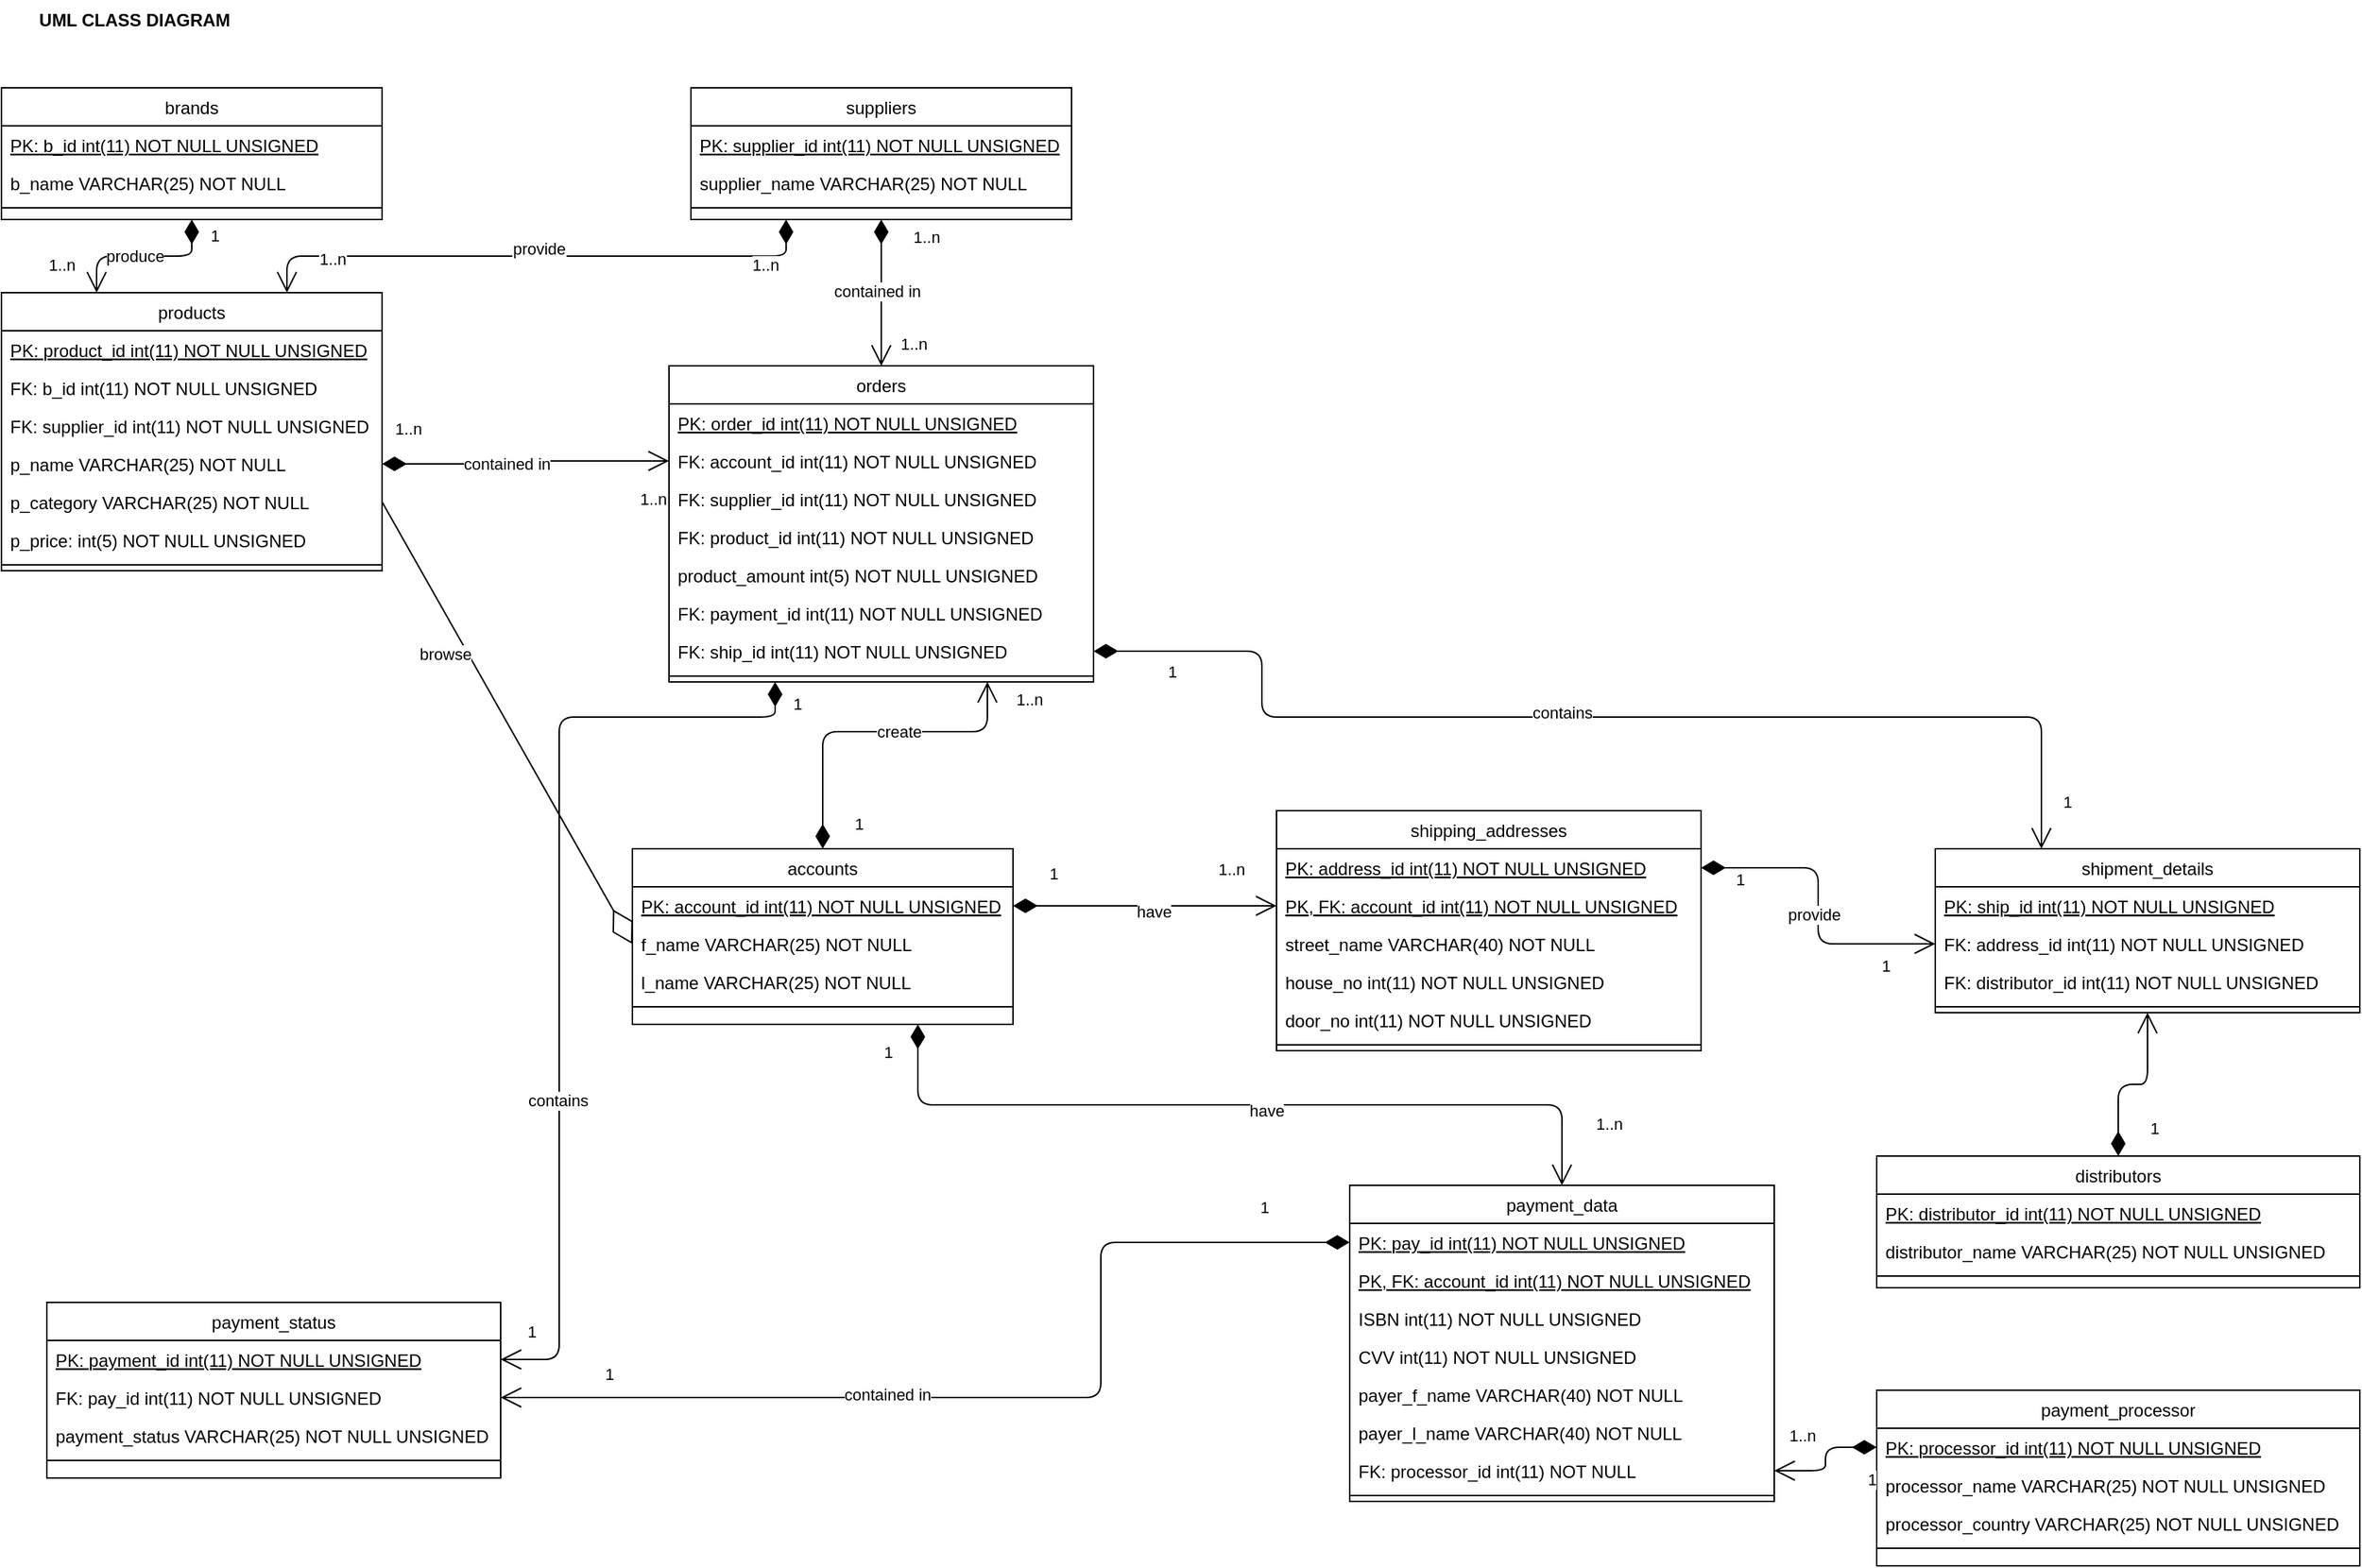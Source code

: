<mxfile version="14.5.10" type="device"><diagram id="C5RBs43oDa-KdzZeNtuy" name="Page-1"><mxGraphModel dx="915" dy="962" grid="1" gridSize="10" guides="1" tooltips="1" connect="1" arrows="1" fold="1" page="1" pageScale="1" pageWidth="827" pageHeight="1169" math="0" shadow="0"><root><mxCell id="WIyWlLk6GJQsqaUBKTNV-0"/><mxCell id="WIyWlLk6GJQsqaUBKTNV-1" parent="WIyWlLk6GJQsqaUBKTNV-0"/><mxCell id="zkfFHV4jXpPFQw0GAbJ--0" value="accounts" style="swimlane;fontStyle=0;align=center;verticalAlign=top;childLayout=stackLayout;horizontal=1;startSize=26;horizontalStack=0;resizeParent=1;resizeLast=0;collapsible=1;marginBottom=0;rounded=0;shadow=0;strokeWidth=1;" parent="WIyWlLk6GJQsqaUBKTNV-1" vertex="1"><mxGeometry x="460" y="610" width="260" height="120" as="geometry"><mxRectangle x="230" y="140" width="160" height="26" as="alternateBounds"/></mxGeometry></mxCell><mxCell id="zkfFHV4jXpPFQw0GAbJ--1" value="PK: account_id int(11) NOT NULL UNSIGNED" style="text;align=left;verticalAlign=top;spacingLeft=4;spacingRight=4;overflow=hidden;rotatable=0;points=[[0,0.5],[1,0.5]];portConstraint=eastwest;fontStyle=4" parent="zkfFHV4jXpPFQw0GAbJ--0" vertex="1"><mxGeometry y="26" width="260" height="26" as="geometry"/></mxCell><mxCell id="zkfFHV4jXpPFQw0GAbJ--2" value="f_name VARCHAR(25) NOT NULL" style="text;align=left;verticalAlign=top;spacingLeft=4;spacingRight=4;overflow=hidden;rotatable=0;points=[[0,0.5],[1,0.5]];portConstraint=eastwest;rounded=0;shadow=0;html=0;" parent="zkfFHV4jXpPFQw0GAbJ--0" vertex="1"><mxGeometry y="52" width="260" height="26" as="geometry"/></mxCell><mxCell id="zkfFHV4jXpPFQw0GAbJ--3" value="l_name VARCHAR(25) NOT NULL" style="text;align=left;verticalAlign=top;spacingLeft=4;spacingRight=4;overflow=hidden;rotatable=0;points=[[0,0.5],[1,0.5]];portConstraint=eastwest;rounded=0;shadow=0;html=0;" parent="zkfFHV4jXpPFQw0GAbJ--0" vertex="1"><mxGeometry y="78" width="260" height="26" as="geometry"/></mxCell><mxCell id="zkfFHV4jXpPFQw0GAbJ--4" value="" style="line;html=1;strokeWidth=1;align=left;verticalAlign=middle;spacingTop=-1;spacingLeft=3;spacingRight=3;rotatable=0;labelPosition=right;points=[];portConstraint=eastwest;" parent="zkfFHV4jXpPFQw0GAbJ--0" vertex="1"><mxGeometry y="104" width="260" height="8" as="geometry"/></mxCell><mxCell id="zkfFHV4jXpPFQw0GAbJ--13" value="shipping_addresses" style="swimlane;fontStyle=0;align=center;verticalAlign=top;childLayout=stackLayout;horizontal=1;startSize=26;horizontalStack=0;resizeParent=1;resizeLast=0;collapsible=1;marginBottom=0;rounded=0;shadow=0;strokeWidth=1;" parent="WIyWlLk6GJQsqaUBKTNV-1" vertex="1"><mxGeometry x="900" y="584" width="290" height="164" as="geometry"><mxRectangle x="340" y="380" width="170" height="26" as="alternateBounds"/></mxGeometry></mxCell><mxCell id="JDvph_dQWb662S_4DZsq-18" value="PK: address_id int(11) NOT NULL UNSIGNED" style="text;align=left;verticalAlign=top;spacingLeft=4;spacingRight=4;overflow=hidden;rotatable=0;points=[[0,0.5],[1,0.5]];portConstraint=eastwest;rounded=0;shadow=0;html=0;fontStyle=4" vertex="1" parent="zkfFHV4jXpPFQw0GAbJ--13"><mxGeometry y="26" width="290" height="26" as="geometry"/></mxCell><mxCell id="JDvph_dQWb662S_4DZsq-20" value="PK, FK: account_id int(11) NOT NULL UNSIGNED" style="text;align=left;verticalAlign=top;spacingLeft=4;spacingRight=4;overflow=hidden;rotatable=0;points=[[0,0.5],[1,0.5]];portConstraint=eastwest;rounded=0;shadow=0;html=0;fontStyle=4" vertex="1" parent="zkfFHV4jXpPFQw0GAbJ--13"><mxGeometry y="52" width="290" height="26" as="geometry"/></mxCell><mxCell id="JDvph_dQWb662S_4DZsq-19" value="street_name VARCHAR(40) NOT NULL" style="text;align=left;verticalAlign=top;spacingLeft=4;spacingRight=4;overflow=hidden;rotatable=0;points=[[0,0.5],[1,0.5]];portConstraint=eastwest;rounded=0;shadow=0;html=0;" vertex="1" parent="zkfFHV4jXpPFQw0GAbJ--13"><mxGeometry y="78" width="290" height="26" as="geometry"/></mxCell><mxCell id="JDvph_dQWb662S_4DZsq-21" value="house_no int(11) NOT NULL UNSIGNED" style="text;align=left;verticalAlign=top;spacingLeft=4;spacingRight=4;overflow=hidden;rotatable=0;points=[[0,0.5],[1,0.5]];portConstraint=eastwest;rounded=0;shadow=0;html=0;" vertex="1" parent="zkfFHV4jXpPFQw0GAbJ--13"><mxGeometry y="104" width="290" height="26" as="geometry"/></mxCell><mxCell id="JDvph_dQWb662S_4DZsq-22" value="door_no int(11) NOT NULL UNSIGNED" style="text;align=left;verticalAlign=top;spacingLeft=4;spacingRight=4;overflow=hidden;rotatable=0;points=[[0,0.5],[1,0.5]];portConstraint=eastwest;rounded=0;shadow=0;html=0;" vertex="1" parent="zkfFHV4jXpPFQw0GAbJ--13"><mxGeometry y="130" width="290" height="26" as="geometry"/></mxCell><mxCell id="zkfFHV4jXpPFQw0GAbJ--15" value="" style="line;html=1;strokeWidth=1;align=left;verticalAlign=middle;spacingTop=-1;spacingLeft=3;spacingRight=3;rotatable=0;labelPosition=right;points=[];portConstraint=eastwest;" parent="zkfFHV4jXpPFQw0GAbJ--13" vertex="1"><mxGeometry y="156" width="290" height="8" as="geometry"/></mxCell><mxCell id="zkfFHV4jXpPFQw0GAbJ--17" value="products" style="swimlane;fontStyle=0;align=center;verticalAlign=top;childLayout=stackLayout;horizontal=1;startSize=26;horizontalStack=0;resizeParent=1;resizeLast=0;collapsible=1;marginBottom=0;rounded=0;shadow=0;strokeWidth=1;" parent="WIyWlLk6GJQsqaUBKTNV-1" vertex="1"><mxGeometry x="29" y="230" width="260" height="190" as="geometry"><mxRectangle x="550" y="140" width="160" height="26" as="alternateBounds"/></mxGeometry></mxCell><mxCell id="zkfFHV4jXpPFQw0GAbJ--18" value="PK: product_id int(11) NOT NULL UNSIGNED" style="text;align=left;verticalAlign=top;spacingLeft=4;spacingRight=4;overflow=hidden;rotatable=0;points=[[0,0.5],[1,0.5]];portConstraint=eastwest;fontStyle=4" parent="zkfFHV4jXpPFQw0GAbJ--17" vertex="1"><mxGeometry y="26" width="260" height="26" as="geometry"/></mxCell><mxCell id="JDvph_dQWb662S_4DZsq-103" value="FK: b_id int(11) NOT NULL UNSIGNED" style="text;align=left;verticalAlign=top;spacingLeft=4;spacingRight=4;overflow=hidden;rotatable=0;points=[[0,0.5],[1,0.5]];portConstraint=eastwest;fontStyle=0" vertex="1" parent="zkfFHV4jXpPFQw0GAbJ--17"><mxGeometry y="52" width="260" height="26" as="geometry"/></mxCell><mxCell id="JDvph_dQWb662S_4DZsq-104" value="FK: supplier_id int(11) NOT NULL UNSIGNED" style="text;align=left;verticalAlign=top;spacingLeft=4;spacingRight=4;overflow=hidden;rotatable=0;points=[[0,0.5],[1,0.5]];portConstraint=eastwest;fontStyle=0" vertex="1" parent="zkfFHV4jXpPFQw0GAbJ--17"><mxGeometry y="78" width="260" height="26" as="geometry"/></mxCell><mxCell id="zkfFHV4jXpPFQw0GAbJ--19" value="p_name VARCHAR(25) NOT NULL" style="text;align=left;verticalAlign=top;spacingLeft=4;spacingRight=4;overflow=hidden;rotatable=0;points=[[0,0.5],[1,0.5]];portConstraint=eastwest;rounded=0;shadow=0;html=0;" parent="zkfFHV4jXpPFQw0GAbJ--17" vertex="1"><mxGeometry y="104" width="260" height="26" as="geometry"/></mxCell><mxCell id="zkfFHV4jXpPFQw0GAbJ--20" value="p_category VARCHAR(25) NOT NULL" style="text;align=left;verticalAlign=top;spacingLeft=4;spacingRight=4;overflow=hidden;rotatable=0;points=[[0,0.5],[1,0.5]];portConstraint=eastwest;rounded=0;shadow=0;html=0;" parent="zkfFHV4jXpPFQw0GAbJ--17" vertex="1"><mxGeometry y="130" width="260" height="26" as="geometry"/></mxCell><mxCell id="zkfFHV4jXpPFQw0GAbJ--21" value="p_price: int(5) NOT NULL UNSIGNED" style="text;align=left;verticalAlign=top;spacingLeft=4;spacingRight=4;overflow=hidden;rotatable=0;points=[[0,0.5],[1,0.5]];portConstraint=eastwest;rounded=0;shadow=0;html=0;" parent="zkfFHV4jXpPFQw0GAbJ--17" vertex="1"><mxGeometry y="156" width="260" height="26" as="geometry"/></mxCell><mxCell id="zkfFHV4jXpPFQw0GAbJ--23" value="" style="line;html=1;strokeWidth=1;align=left;verticalAlign=middle;spacingTop=-1;spacingLeft=3;spacingRight=3;rotatable=0;labelPosition=right;points=[];portConstraint=eastwest;" parent="zkfFHV4jXpPFQw0GAbJ--17" vertex="1"><mxGeometry y="182" width="260" height="8" as="geometry"/></mxCell><mxCell id="JDvph_dQWb662S_4DZsq-4" value="suppliers" style="swimlane;fontStyle=0;align=center;verticalAlign=top;childLayout=stackLayout;horizontal=1;startSize=26;horizontalStack=0;resizeParent=1;resizeLast=0;collapsible=1;marginBottom=0;rounded=0;shadow=0;strokeWidth=1;" vertex="1" parent="WIyWlLk6GJQsqaUBKTNV-1"><mxGeometry x="500" y="90" width="260" height="90" as="geometry"><mxRectangle x="550" y="140" width="160" height="26" as="alternateBounds"/></mxGeometry></mxCell><mxCell id="JDvph_dQWb662S_4DZsq-5" value="PK: supplier_id int(11) NOT NULL UNSIGNED" style="text;align=left;verticalAlign=top;spacingLeft=4;spacingRight=4;overflow=hidden;rotatable=0;points=[[0,0.5],[1,0.5]];portConstraint=eastwest;fontStyle=4" vertex="1" parent="JDvph_dQWb662S_4DZsq-4"><mxGeometry y="26" width="260" height="26" as="geometry"/></mxCell><mxCell id="JDvph_dQWb662S_4DZsq-6" value="supplier_name VARCHAR(25) NOT NULL" style="text;align=left;verticalAlign=top;spacingLeft=4;spacingRight=4;overflow=hidden;rotatable=0;points=[[0,0.5],[1,0.5]];portConstraint=eastwest;rounded=0;shadow=0;html=0;" vertex="1" parent="JDvph_dQWb662S_4DZsq-4"><mxGeometry y="52" width="260" height="26" as="geometry"/></mxCell><mxCell id="JDvph_dQWb662S_4DZsq-9" value="" style="line;html=1;strokeWidth=1;align=left;verticalAlign=middle;spacingTop=-1;spacingLeft=3;spacingRight=3;rotatable=0;labelPosition=right;points=[];portConstraint=eastwest;" vertex="1" parent="JDvph_dQWb662S_4DZsq-4"><mxGeometry y="78" width="260" height="8" as="geometry"/></mxCell><mxCell id="JDvph_dQWb662S_4DZsq-10" value="brands" style="swimlane;fontStyle=0;align=center;verticalAlign=top;childLayout=stackLayout;horizontal=1;startSize=26;horizontalStack=0;resizeParent=1;resizeLast=0;collapsible=1;marginBottom=0;rounded=0;shadow=0;strokeWidth=1;" vertex="1" parent="WIyWlLk6GJQsqaUBKTNV-1"><mxGeometry x="29" y="90" width="260" height="90" as="geometry"><mxRectangle x="550" y="140" width="160" height="26" as="alternateBounds"/></mxGeometry></mxCell><mxCell id="JDvph_dQWb662S_4DZsq-11" value="PK: b_id int(11) NOT NULL UNSIGNED" style="text;align=left;verticalAlign=top;spacingLeft=4;spacingRight=4;overflow=hidden;rotatable=0;points=[[0,0.5],[1,0.5]];portConstraint=eastwest;fontStyle=4" vertex="1" parent="JDvph_dQWb662S_4DZsq-10"><mxGeometry y="26" width="260" height="26" as="geometry"/></mxCell><mxCell id="JDvph_dQWb662S_4DZsq-12" value="b_name VARCHAR(25) NOT NULL" style="text;align=left;verticalAlign=top;spacingLeft=4;spacingRight=4;overflow=hidden;rotatable=0;points=[[0,0.5],[1,0.5]];portConstraint=eastwest;rounded=0;shadow=0;html=0;" vertex="1" parent="JDvph_dQWb662S_4DZsq-10"><mxGeometry y="52" width="260" height="26" as="geometry"/></mxCell><mxCell id="JDvph_dQWb662S_4DZsq-15" value="" style="line;html=1;strokeWidth=1;align=left;verticalAlign=middle;spacingTop=-1;spacingLeft=3;spacingRight=3;rotatable=0;labelPosition=right;points=[];portConstraint=eastwest;" vertex="1" parent="JDvph_dQWb662S_4DZsq-10"><mxGeometry y="78" width="260" height="8" as="geometry"/></mxCell><mxCell id="JDvph_dQWb662S_4DZsq-23" value="payment_data" style="swimlane;fontStyle=0;align=center;verticalAlign=top;childLayout=stackLayout;horizontal=1;startSize=26;horizontalStack=0;resizeParent=1;resizeLast=0;collapsible=1;marginBottom=0;rounded=0;shadow=0;strokeWidth=1;" vertex="1" parent="WIyWlLk6GJQsqaUBKTNV-1"><mxGeometry x="950" y="840" width="290" height="216" as="geometry"><mxRectangle x="340" y="380" width="170" height="26" as="alternateBounds"/></mxGeometry></mxCell><mxCell id="JDvph_dQWb662S_4DZsq-24" value="PK: pay_id int(11) NOT NULL UNSIGNED" style="text;align=left;verticalAlign=top;spacingLeft=4;spacingRight=4;overflow=hidden;rotatable=0;points=[[0,0.5],[1,0.5]];portConstraint=eastwest;rounded=0;shadow=0;html=0;fontStyle=4" vertex="1" parent="JDvph_dQWb662S_4DZsq-23"><mxGeometry y="26" width="290" height="26" as="geometry"/></mxCell><mxCell id="JDvph_dQWb662S_4DZsq-25" value="PK, FK: account_id int(11) NOT NULL UNSIGNED" style="text;align=left;verticalAlign=top;spacingLeft=4;spacingRight=4;overflow=hidden;rotatable=0;points=[[0,0.5],[1,0.5]];portConstraint=eastwest;rounded=0;shadow=0;html=0;fontStyle=4" vertex="1" parent="JDvph_dQWb662S_4DZsq-23"><mxGeometry y="52" width="290" height="26" as="geometry"/></mxCell><mxCell id="JDvph_dQWb662S_4DZsq-27" value="ISBN int(11) NOT NULL UNSIGNED" style="text;align=left;verticalAlign=top;spacingLeft=4;spacingRight=4;overflow=hidden;rotatable=0;points=[[0,0.5],[1,0.5]];portConstraint=eastwest;rounded=0;shadow=0;html=0;" vertex="1" parent="JDvph_dQWb662S_4DZsq-23"><mxGeometry y="78" width="290" height="26" as="geometry"/></mxCell><mxCell id="JDvph_dQWb662S_4DZsq-28" value="CVV int(11) NOT NULL UNSIGNED" style="text;align=left;verticalAlign=top;spacingLeft=4;spacingRight=4;overflow=hidden;rotatable=0;points=[[0,0.5],[1,0.5]];portConstraint=eastwest;rounded=0;shadow=0;html=0;" vertex="1" parent="JDvph_dQWb662S_4DZsq-23"><mxGeometry y="104" width="290" height="26" as="geometry"/></mxCell><mxCell id="JDvph_dQWb662S_4DZsq-26" value="payer_f_name VARCHAR(40) NOT NULL" style="text;align=left;verticalAlign=top;spacingLeft=4;spacingRight=4;overflow=hidden;rotatable=0;points=[[0,0.5],[1,0.5]];portConstraint=eastwest;rounded=0;shadow=0;html=0;" vertex="1" parent="JDvph_dQWb662S_4DZsq-23"><mxGeometry y="130" width="290" height="26" as="geometry"/></mxCell><mxCell id="JDvph_dQWb662S_4DZsq-30" value="payer_l_name VARCHAR(40) NOT NULL" style="text;align=left;verticalAlign=top;spacingLeft=4;spacingRight=4;overflow=hidden;rotatable=0;points=[[0,0.5],[1,0.5]];portConstraint=eastwest;rounded=0;shadow=0;html=0;" vertex="1" parent="JDvph_dQWb662S_4DZsq-23"><mxGeometry y="156" width="290" height="26" as="geometry"/></mxCell><mxCell id="JDvph_dQWb662S_4DZsq-31" value="FK: processor_id int(11) NOT NULL" style="text;align=left;verticalAlign=top;spacingLeft=4;spacingRight=4;overflow=hidden;rotatable=0;points=[[0,0.5],[1,0.5]];portConstraint=eastwest;rounded=0;shadow=0;html=0;" vertex="1" parent="JDvph_dQWb662S_4DZsq-23"><mxGeometry y="182" width="290" height="26" as="geometry"/></mxCell><mxCell id="JDvph_dQWb662S_4DZsq-29" value="" style="line;html=1;strokeWidth=1;align=left;verticalAlign=middle;spacingTop=-1;spacingLeft=3;spacingRight=3;rotatable=0;labelPosition=right;points=[];portConstraint=eastwest;" vertex="1" parent="JDvph_dQWb662S_4DZsq-23"><mxGeometry y="208" width="290" height="8" as="geometry"/></mxCell><mxCell id="JDvph_dQWb662S_4DZsq-32" value="orders" style="swimlane;fontStyle=0;align=center;verticalAlign=top;childLayout=stackLayout;horizontal=1;startSize=26;horizontalStack=0;resizeParent=1;resizeLast=0;collapsible=1;marginBottom=0;rounded=0;shadow=0;strokeWidth=1;" vertex="1" parent="WIyWlLk6GJQsqaUBKTNV-1"><mxGeometry x="485" y="280" width="290" height="216" as="geometry"><mxRectangle x="340" y="380" width="170" height="26" as="alternateBounds"/></mxGeometry></mxCell><mxCell id="JDvph_dQWb662S_4DZsq-33" value="PK: order_id int(11) NOT NULL UNSIGNED" style="text;align=left;verticalAlign=top;spacingLeft=4;spacingRight=4;overflow=hidden;rotatable=0;points=[[0,0.5],[1,0.5]];portConstraint=eastwest;rounded=0;shadow=0;html=0;fontStyle=4" vertex="1" parent="JDvph_dQWb662S_4DZsq-32"><mxGeometry y="26" width="290" height="26" as="geometry"/></mxCell><mxCell id="JDvph_dQWb662S_4DZsq-34" value="FK: account_id int(11) NOT NULL UNSIGNED" style="text;align=left;verticalAlign=top;spacingLeft=4;spacingRight=4;overflow=hidden;rotatable=0;points=[[0,0.5],[1,0.5]];portConstraint=eastwest;rounded=0;shadow=0;html=0;fontStyle=0" vertex="1" parent="JDvph_dQWb662S_4DZsq-32"><mxGeometry y="52" width="290" height="26" as="geometry"/></mxCell><mxCell id="JDvph_dQWb662S_4DZsq-35" value="FK: supplier_id int(11) NOT NULL UNSIGNED" style="text;align=left;verticalAlign=top;spacingLeft=4;spacingRight=4;overflow=hidden;rotatable=0;points=[[0,0.5],[1,0.5]];portConstraint=eastwest;rounded=0;shadow=0;html=0;" vertex="1" parent="JDvph_dQWb662S_4DZsq-32"><mxGeometry y="78" width="290" height="26" as="geometry"/></mxCell><mxCell id="JDvph_dQWb662S_4DZsq-36" value="FK: product_id int(11) NOT NULL UNSIGNED" style="text;align=left;verticalAlign=top;spacingLeft=4;spacingRight=4;overflow=hidden;rotatable=0;points=[[0,0.5],[1,0.5]];portConstraint=eastwest;rounded=0;shadow=0;html=0;" vertex="1" parent="JDvph_dQWb662S_4DZsq-32"><mxGeometry y="104" width="290" height="26" as="geometry"/></mxCell><mxCell id="JDvph_dQWb662S_4DZsq-123" value="product_amount int(5) NOT NULL UNSIGNED" style="text;align=left;verticalAlign=top;spacingLeft=4;spacingRight=4;overflow=hidden;rotatable=0;points=[[0,0.5],[1,0.5]];portConstraint=eastwest;rounded=0;shadow=0;html=0;" vertex="1" parent="JDvph_dQWb662S_4DZsq-32"><mxGeometry y="130" width="290" height="26" as="geometry"/></mxCell><mxCell id="JDvph_dQWb662S_4DZsq-39" value="FK: payment_id int(11) NOT NULL UNSIGNED" style="text;align=left;verticalAlign=top;spacingLeft=4;spacingRight=4;overflow=hidden;rotatable=0;points=[[0,0.5],[1,0.5]];portConstraint=eastwest;rounded=0;shadow=0;html=0;" vertex="1" parent="JDvph_dQWb662S_4DZsq-32"><mxGeometry y="156" width="290" height="26" as="geometry"/></mxCell><mxCell id="JDvph_dQWb662S_4DZsq-121" value="FK: ship_id int(11) NOT NULL UNSIGNED" style="text;align=left;verticalAlign=top;spacingLeft=4;spacingRight=4;overflow=hidden;rotatable=0;points=[[0,0.5],[1,0.5]];portConstraint=eastwest;rounded=0;shadow=0;html=0;fontStyle=0" vertex="1" parent="JDvph_dQWb662S_4DZsq-32"><mxGeometry y="182" width="290" height="26" as="geometry"/></mxCell><mxCell id="JDvph_dQWb662S_4DZsq-40" value="" style="line;html=1;strokeWidth=1;align=left;verticalAlign=middle;spacingTop=-1;spacingLeft=3;spacingRight=3;rotatable=0;labelPosition=right;points=[];portConstraint=eastwest;" vertex="1" parent="JDvph_dQWb662S_4DZsq-32"><mxGeometry y="208" width="290" height="8" as="geometry"/></mxCell><mxCell id="JDvph_dQWb662S_4DZsq-41" value="shipment_details" style="swimlane;fontStyle=0;align=center;verticalAlign=top;childLayout=stackLayout;horizontal=1;startSize=26;horizontalStack=0;resizeParent=1;resizeLast=0;collapsible=1;marginBottom=0;rounded=0;shadow=0;strokeWidth=1;" vertex="1" parent="WIyWlLk6GJQsqaUBKTNV-1"><mxGeometry x="1350" y="610" width="290" height="112" as="geometry"><mxRectangle x="340" y="380" width="170" height="26" as="alternateBounds"/></mxGeometry></mxCell><mxCell id="JDvph_dQWb662S_4DZsq-42" value="PK: ship_id int(11) NOT NULL UNSIGNED" style="text;align=left;verticalAlign=top;spacingLeft=4;spacingRight=4;overflow=hidden;rotatable=0;points=[[0,0.5],[1,0.5]];portConstraint=eastwest;rounded=0;shadow=0;html=0;fontStyle=4" vertex="1" parent="JDvph_dQWb662S_4DZsq-41"><mxGeometry y="26" width="290" height="26" as="geometry"/></mxCell><mxCell id="JDvph_dQWb662S_4DZsq-44" value="FK: address_id int(11) NOT NULL UNSIGNED" style="text;align=left;verticalAlign=top;spacingLeft=4;spacingRight=4;overflow=hidden;rotatable=0;points=[[0,0.5],[1,0.5]];portConstraint=eastwest;rounded=0;shadow=0;html=0;" vertex="1" parent="JDvph_dQWb662S_4DZsq-41"><mxGeometry y="52" width="290" height="26" as="geometry"/></mxCell><mxCell id="JDvph_dQWb662S_4DZsq-45" value="FK: distributor_id int(11) NOT NULL UNSIGNED" style="text;align=left;verticalAlign=top;spacingLeft=4;spacingRight=4;overflow=hidden;rotatable=0;points=[[0,0.5],[1,0.5]];portConstraint=eastwest;rounded=0;shadow=0;html=0;" vertex="1" parent="JDvph_dQWb662S_4DZsq-41"><mxGeometry y="78" width="290" height="26" as="geometry"/></mxCell><mxCell id="JDvph_dQWb662S_4DZsq-47" value="" style="line;html=1;strokeWidth=1;align=left;verticalAlign=middle;spacingTop=-1;spacingLeft=3;spacingRight=3;rotatable=0;labelPosition=right;points=[];portConstraint=eastwest;" vertex="1" parent="JDvph_dQWb662S_4DZsq-41"><mxGeometry y="104" width="290" height="8" as="geometry"/></mxCell><mxCell id="JDvph_dQWb662S_4DZsq-52" value="payment_status" style="swimlane;fontStyle=0;align=center;verticalAlign=top;childLayout=stackLayout;horizontal=1;startSize=26;horizontalStack=0;resizeParent=1;resizeLast=0;collapsible=1;marginBottom=0;rounded=0;shadow=0;strokeWidth=1;" vertex="1" parent="WIyWlLk6GJQsqaUBKTNV-1"><mxGeometry x="60" y="920" width="310" height="120" as="geometry"><mxRectangle x="130" y="380" width="160" height="26" as="alternateBounds"/></mxGeometry></mxCell><mxCell id="JDvph_dQWb662S_4DZsq-53" value="PK: payment_id int(11) NOT NULL UNSIGNED" style="text;align=left;verticalAlign=top;spacingLeft=4;spacingRight=4;overflow=hidden;rotatable=0;points=[[0,0.5],[1,0.5]];portConstraint=eastwest;fontStyle=4" vertex="1" parent="JDvph_dQWb662S_4DZsq-52"><mxGeometry y="26" width="310" height="26" as="geometry"/></mxCell><mxCell id="JDvph_dQWb662S_4DZsq-54" value="FK: pay_id int(11) NOT NULL UNSIGNED" style="text;align=left;verticalAlign=top;spacingLeft=4;spacingRight=4;overflow=hidden;rotatable=0;points=[[0,0.5],[1,0.5]];portConstraint=eastwest;rounded=0;shadow=0;html=0;fontStyle=0" vertex="1" parent="JDvph_dQWb662S_4DZsq-52"><mxGeometry y="52" width="310" height="26" as="geometry"/></mxCell><mxCell id="JDvph_dQWb662S_4DZsq-55" value="payment_status VARCHAR(25) NOT NULL UNSIGNED" style="text;align=left;verticalAlign=top;spacingLeft=4;spacingRight=4;overflow=hidden;rotatable=0;points=[[0,0.5],[1,0.5]];portConstraint=eastwest;rounded=0;shadow=0;html=0;" vertex="1" parent="JDvph_dQWb662S_4DZsq-52"><mxGeometry y="78" width="310" height="26" as="geometry"/></mxCell><mxCell id="JDvph_dQWb662S_4DZsq-56" value="" style="line;html=1;strokeWidth=1;align=left;verticalAlign=middle;spacingTop=-1;spacingLeft=3;spacingRight=3;rotatable=0;labelPosition=right;points=[];portConstraint=eastwest;" vertex="1" parent="JDvph_dQWb662S_4DZsq-52"><mxGeometry y="104" width="310" height="8" as="geometry"/></mxCell><mxCell id="JDvph_dQWb662S_4DZsq-57" value="payment_processor" style="swimlane;fontStyle=0;align=center;verticalAlign=top;childLayout=stackLayout;horizontal=1;startSize=26;horizontalStack=0;resizeParent=1;resizeLast=0;collapsible=1;marginBottom=0;rounded=0;shadow=0;strokeWidth=1;" vertex="1" parent="WIyWlLk6GJQsqaUBKTNV-1"><mxGeometry x="1310" y="980" width="330" height="120" as="geometry"><mxRectangle x="130" y="380" width="160" height="26" as="alternateBounds"/></mxGeometry></mxCell><mxCell id="JDvph_dQWb662S_4DZsq-58" value="PK: processor_id int(11) NOT NULL UNSIGNED" style="text;align=left;verticalAlign=top;spacingLeft=4;spacingRight=4;overflow=hidden;rotatable=0;points=[[0,0.5],[1,0.5]];portConstraint=eastwest;fontStyle=4" vertex="1" parent="JDvph_dQWb662S_4DZsq-57"><mxGeometry y="26" width="330" height="26" as="geometry"/></mxCell><mxCell id="JDvph_dQWb662S_4DZsq-60" value="processor_name VARCHAR(25) NOT NULL UNSIGNED" style="text;align=left;verticalAlign=top;spacingLeft=4;spacingRight=4;overflow=hidden;rotatable=0;points=[[0,0.5],[1,0.5]];portConstraint=eastwest;rounded=0;shadow=0;html=0;" vertex="1" parent="JDvph_dQWb662S_4DZsq-57"><mxGeometry y="52" width="330" height="26" as="geometry"/></mxCell><mxCell id="JDvph_dQWb662S_4DZsq-62" value="processor_country VARCHAR(25) NOT NULL UNSIGNED" style="text;align=left;verticalAlign=top;spacingLeft=4;spacingRight=4;overflow=hidden;rotatable=0;points=[[0,0.5],[1,0.5]];portConstraint=eastwest;rounded=0;shadow=0;html=0;" vertex="1" parent="JDvph_dQWb662S_4DZsq-57"><mxGeometry y="78" width="330" height="26" as="geometry"/></mxCell><mxCell id="JDvph_dQWb662S_4DZsq-61" value="" style="line;html=1;strokeWidth=1;align=left;verticalAlign=middle;spacingTop=-1;spacingLeft=3;spacingRight=3;rotatable=0;labelPosition=right;points=[];portConstraint=eastwest;" vertex="1" parent="JDvph_dQWb662S_4DZsq-57"><mxGeometry y="104" width="330" height="8" as="geometry"/></mxCell><mxCell id="JDvph_dQWb662S_4DZsq-66" value="1..n" style="endArrow=open;html=1;endSize=12;startArrow=diamondThin;startSize=14;startFill=1;edgeStyle=orthogonalEdgeStyle;align=left;verticalAlign=bottom;exitX=0.25;exitY=1;exitDx=0;exitDy=0;entryX=0.75;entryY=0;entryDx=0;entryDy=0;" edge="1" parent="WIyWlLk6GJQsqaUBKTNV-1" source="JDvph_dQWb662S_4DZsq-4" target="zkfFHV4jXpPFQw0GAbJ--17"><mxGeometry x="-0.744" y="15" relative="1" as="geometry"><mxPoint x="610" y="260" as="sourcePoint"/><mxPoint x="770" y="260" as="targetPoint"/><mxPoint as="offset"/></mxGeometry></mxCell><mxCell id="JDvph_dQWb662S_4DZsq-70" value="1..n" style="edgeLabel;html=1;align=center;verticalAlign=middle;resizable=0;points=[];" vertex="1" connectable="0" parent="JDvph_dQWb662S_4DZsq-66"><mxGeometry x="0.822" y="1" relative="1" as="geometry"><mxPoint x="21" y="1" as="offset"/></mxGeometry></mxCell><mxCell id="JDvph_dQWb662S_4DZsq-80" value="provide" style="edgeLabel;html=1;align=center;verticalAlign=middle;resizable=0;points=[];" vertex="1" connectable="0" parent="JDvph_dQWb662S_4DZsq-66"><mxGeometry x="-0.005" y="-5" relative="1" as="geometry"><mxPoint as="offset"/></mxGeometry></mxCell><mxCell id="JDvph_dQWb662S_4DZsq-68" value="1" style="endArrow=open;html=1;endSize=12;startArrow=diamondThin;startSize=14;startFill=1;edgeStyle=orthogonalEdgeStyle;align=left;verticalAlign=bottom;exitX=0.5;exitY=1;exitDx=0;exitDy=0;entryX=0.25;entryY=0;entryDx=0;entryDy=0;" edge="1" parent="WIyWlLk6GJQsqaUBKTNV-1" source="JDvph_dQWb662S_4DZsq-10" target="zkfFHV4jXpPFQw0GAbJ--17"><mxGeometry x="-0.652" y="11" relative="1" as="geometry"><mxPoint x="330" y="230" as="sourcePoint"/><mxPoint x="490" y="230" as="targetPoint"/><mxPoint as="offset"/></mxGeometry></mxCell><mxCell id="JDvph_dQWb662S_4DZsq-69" value="1..n" style="edgeLabel;html=1;align=center;verticalAlign=middle;resizable=0;points=[];" vertex="1" connectable="0" parent="JDvph_dQWb662S_4DZsq-68"><mxGeometry x="0.65" y="5" relative="1" as="geometry"><mxPoint x="-29" y="1" as="offset"/></mxGeometry></mxCell><mxCell id="JDvph_dQWb662S_4DZsq-74" value="produce" style="edgeLabel;html=1;align=center;verticalAlign=middle;resizable=0;points=[];" vertex="1" connectable="0" parent="JDvph_dQWb662S_4DZsq-68"><mxGeometry x="0.123" relative="1" as="geometry"><mxPoint as="offset"/></mxGeometry></mxCell><mxCell id="JDvph_dQWb662S_4DZsq-71" value="1" style="endArrow=open;html=1;endSize=12;startArrow=diamondThin;startSize=14;startFill=1;edgeStyle=orthogonalEdgeStyle;align=left;verticalAlign=bottom;exitX=1;exitY=0.5;exitDx=0;exitDy=0;entryX=0;entryY=0.5;entryDx=0;entryDy=0;" edge="1" parent="WIyWlLk6GJQsqaUBKTNV-1" source="zkfFHV4jXpPFQw0GAbJ--1" target="JDvph_dQWb662S_4DZsq-20"><mxGeometry x="-0.746" y="13" relative="1" as="geometry"><mxPoint x="367.14" y="842" as="sourcePoint"/><mxPoint x="527.14" y="842" as="targetPoint"/><mxPoint as="offset"/></mxGeometry></mxCell><mxCell id="JDvph_dQWb662S_4DZsq-72" value="1..n" style="edgeLabel;html=1;align=center;verticalAlign=middle;resizable=0;points=[];" vertex="1" connectable="0" parent="JDvph_dQWb662S_4DZsq-71"><mxGeometry x="0.742" y="-3" relative="1" as="geometry"><mxPoint x="-8" y="-28" as="offset"/></mxGeometry></mxCell><mxCell id="JDvph_dQWb662S_4DZsq-75" value="have" style="edgeLabel;html=1;align=center;verticalAlign=middle;resizable=0;points=[];" vertex="1" connectable="0" parent="JDvph_dQWb662S_4DZsq-71"><mxGeometry x="0.063" y="-4" relative="1" as="geometry"><mxPoint as="offset"/></mxGeometry></mxCell><mxCell id="JDvph_dQWb662S_4DZsq-84" value="1..n" style="endArrow=open;html=1;endSize=12;startArrow=diamondThin;startSize=14;startFill=1;edgeStyle=orthogonalEdgeStyle;align=left;verticalAlign=bottom;exitX=0.5;exitY=1;exitDx=0;exitDy=0;" edge="1" parent="WIyWlLk6GJQsqaUBKTNV-1" source="JDvph_dQWb662S_4DZsq-4" target="JDvph_dQWb662S_4DZsq-32"><mxGeometry x="-0.58" y="20" relative="1" as="geometry"><mxPoint x="640.0" y="190" as="sourcePoint"/><mxPoint x="615.0" y="300" as="targetPoint"/><mxPoint as="offset"/></mxGeometry></mxCell><mxCell id="JDvph_dQWb662S_4DZsq-85" value="1..n" style="edgeLabel;html=1;align=center;verticalAlign=middle;resizable=0;points=[];" vertex="1" connectable="0" parent="JDvph_dQWb662S_4DZsq-84"><mxGeometry x="0.689" relative="1" as="geometry"><mxPoint x="22" as="offset"/></mxGeometry></mxCell><mxCell id="JDvph_dQWb662S_4DZsq-87" value="contained in" style="edgeLabel;html=1;align=center;verticalAlign=middle;resizable=0;points=[];" vertex="1" connectable="0" parent="JDvph_dQWb662S_4DZsq-84"><mxGeometry x="-0.035" y="-3" relative="1" as="geometry"><mxPoint as="offset"/></mxGeometry></mxCell><mxCell id="JDvph_dQWb662S_4DZsq-88" value="1..n" style="endArrow=open;html=1;endSize=12;startArrow=diamondThin;startSize=14;startFill=1;edgeStyle=orthogonalEdgeStyle;align=left;verticalAlign=bottom;exitX=1;exitY=0.5;exitDx=0;exitDy=0;entryX=0;entryY=0.5;entryDx=0;entryDy=0;" edge="1" parent="WIyWlLk6GJQsqaUBKTNV-1" source="zkfFHV4jXpPFQw0GAbJ--19" target="JDvph_dQWb662S_4DZsq-34"><mxGeometry x="-0.928" y="15" relative="1" as="geometry"><mxPoint x="299" y="280" as="sourcePoint"/><mxPoint x="470.0" y="415" as="targetPoint"/><mxPoint as="offset"/></mxGeometry></mxCell><mxCell id="JDvph_dQWb662S_4DZsq-89" value="1..n" style="edgeLabel;html=1;align=center;verticalAlign=middle;resizable=0;points=[];" vertex="1" connectable="0" parent="JDvph_dQWb662S_4DZsq-88"><mxGeometry x="0.689" relative="1" as="geometry"><mxPoint x="20" y="26" as="offset"/></mxGeometry></mxCell><mxCell id="JDvph_dQWb662S_4DZsq-90" value="contained in" style="edgeLabel;html=1;align=center;verticalAlign=middle;resizable=0;points=[];" vertex="1" connectable="0" parent="JDvph_dQWb662S_4DZsq-88"><mxGeometry x="-0.145" relative="1" as="geometry"><mxPoint as="offset"/></mxGeometry></mxCell><mxCell id="JDvph_dQWb662S_4DZsq-91" value="1" style="endArrow=open;html=1;endSize=12;startArrow=diamondThin;startSize=14;startFill=1;edgeStyle=orthogonalEdgeStyle;align=left;verticalAlign=bottom;exitX=0.5;exitY=0;exitDx=0;exitDy=0;entryX=0.75;entryY=1;entryDx=0;entryDy=0;" edge="1" parent="WIyWlLk6GJQsqaUBKTNV-1" source="zkfFHV4jXpPFQw0GAbJ--0" target="JDvph_dQWb662S_4DZsq-32"><mxGeometry x="-0.924" y="-20" relative="1" as="geometry"><mxPoint x="472.55" y="540" as="sourcePoint"/><mxPoint x="730" y="540" as="targetPoint"/><Array as="points"><mxPoint x="590" y="530"/><mxPoint x="703" y="530"/></Array><mxPoint as="offset"/></mxGeometry></mxCell><mxCell id="JDvph_dQWb662S_4DZsq-92" value="create" style="edgeLabel;html=1;align=center;verticalAlign=middle;resizable=0;points=[];" vertex="1" connectable="0" parent="JDvph_dQWb662S_4DZsq-91"><mxGeometry x="0.328" relative="1" as="geometry"><mxPoint x="-19" as="offset"/></mxGeometry></mxCell><mxCell id="JDvph_dQWb662S_4DZsq-93" value="1..n" style="edgeLabel;html=1;align=center;verticalAlign=middle;resizable=0;points=[];" vertex="1" connectable="0" parent="JDvph_dQWb662S_4DZsq-91"><mxGeometry x="0.939" y="1" relative="1" as="geometry"><mxPoint x="29" y="5" as="offset"/></mxGeometry></mxCell><mxCell id="JDvph_dQWb662S_4DZsq-94" value="1" style="endArrow=open;html=1;endSize=12;startArrow=diamondThin;startSize=14;startFill=1;edgeStyle=orthogonalEdgeStyle;align=left;verticalAlign=bottom;exitX=1;exitY=0.5;exitDx=0;exitDy=0;entryX=0.25;entryY=0;entryDx=0;entryDy=0;" edge="1" parent="WIyWlLk6GJQsqaUBKTNV-1" source="JDvph_dQWb662S_4DZsq-121" target="JDvph_dQWb662S_4DZsq-41"><mxGeometry x="-0.876" y="-23" relative="1" as="geometry"><mxPoint x="430" y="520" as="sourcePoint"/><mxPoint x="590" y="520" as="targetPoint"/><Array as="points"><mxPoint x="890" y="475"/><mxPoint x="890" y="520"/><mxPoint x="1423" y="520"/></Array><mxPoint as="offset"/></mxGeometry></mxCell><mxCell id="JDvph_dQWb662S_4DZsq-95" value="1" style="edgeLabel;html=1;align=center;verticalAlign=middle;resizable=0;points=[];" vertex="1" connectable="0" parent="JDvph_dQWb662S_4DZsq-94"><mxGeometry x="0.914" y="-5" relative="1" as="geometry"><mxPoint x="22" y="1" as="offset"/></mxGeometry></mxCell><mxCell id="JDvph_dQWb662S_4DZsq-96" value="contains" style="edgeLabel;html=1;align=center;verticalAlign=middle;resizable=0;points=[];" vertex="1" connectable="0" parent="JDvph_dQWb662S_4DZsq-94"><mxGeometry x="-0.067" y="3" relative="1" as="geometry"><mxPoint as="offset"/></mxGeometry></mxCell><mxCell id="JDvph_dQWb662S_4DZsq-100" value="1" style="endArrow=open;html=1;endSize=12;startArrow=diamondThin;startSize=14;startFill=1;edgeStyle=orthogonalEdgeStyle;align=left;verticalAlign=bottom;entryX=0;entryY=0.5;entryDx=0;entryDy=0;exitX=1;exitY=0.5;exitDx=0;exitDy=0;" edge="1" parent="WIyWlLk6GJQsqaUBKTNV-1" source="JDvph_dQWb662S_4DZsq-18" target="JDvph_dQWb662S_4DZsq-44"><mxGeometry x="-0.802" y="-17" relative="1" as="geometry"><mxPoint x="420" y="700" as="sourcePoint"/><mxPoint x="1350" y="652.0" as="targetPoint"/><Array as="points"/><mxPoint x="1" as="offset"/></mxGeometry></mxCell><mxCell id="JDvph_dQWb662S_4DZsq-101" value="1" style="edgeLabel;html=1;align=center;verticalAlign=middle;resizable=0;points=[];" vertex="1" connectable="0" parent="JDvph_dQWb662S_4DZsq-100"><mxGeometry x="0.676" y="-1" relative="1" as="geometry"><mxPoint y="14" as="offset"/></mxGeometry></mxCell><mxCell id="JDvph_dQWb662S_4DZsq-102" value="provide" style="edgeLabel;html=1;align=center;verticalAlign=middle;resizable=0;points=[];" vertex="1" connectable="0" parent="JDvph_dQWb662S_4DZsq-100"><mxGeometry x="0.051" y="-3" relative="1" as="geometry"><mxPoint as="offset"/></mxGeometry></mxCell><mxCell id="JDvph_dQWb662S_4DZsq-105" value="1" style="endArrow=open;html=1;endSize=12;startArrow=diamondThin;startSize=14;startFill=1;edgeStyle=orthogonalEdgeStyle;align=left;verticalAlign=bottom;exitX=0;exitY=0.5;exitDx=0;exitDy=0;entryX=1;entryY=0.5;entryDx=0;entryDy=0;" edge="1" parent="WIyWlLk6GJQsqaUBKTNV-1" source="JDvph_dQWb662S_4DZsq-24" target="JDvph_dQWb662S_4DZsq-54"><mxGeometry x="-0.813" y="-15" relative="1" as="geometry"><mxPoint x="390" y="960" as="sourcePoint"/><mxPoint x="370" y="1030" as="targetPoint"/><Array as="points"><mxPoint x="780" y="879"/><mxPoint x="780" y="985"/></Array><mxPoint x="1" as="offset"/></mxGeometry></mxCell><mxCell id="JDvph_dQWb662S_4DZsq-106" value="1" style="edgeLabel;html=1;align=center;verticalAlign=middle;resizable=0;points=[];" vertex="1" connectable="0" parent="JDvph_dQWb662S_4DZsq-105"><mxGeometry x="0.769" relative="1" as="geometry"><mxPoint x="-5" y="-16" as="offset"/></mxGeometry></mxCell><mxCell id="JDvph_dQWb662S_4DZsq-107" value="contained in" style="edgeLabel;html=1;align=center;verticalAlign=middle;resizable=0;points=[];" vertex="1" connectable="0" parent="JDvph_dQWb662S_4DZsq-105"><mxGeometry x="0.23" y="-2" relative="1" as="geometry"><mxPoint as="offset"/></mxGeometry></mxCell><mxCell id="JDvph_dQWb662S_4DZsq-108" value="1" style="endArrow=open;html=1;endSize=12;startArrow=diamondThin;startSize=14;startFill=1;edgeStyle=orthogonalEdgeStyle;align=left;verticalAlign=bottom;exitX=0.25;exitY=1;exitDx=0;exitDy=0;entryX=1;entryY=0.5;entryDx=0;entryDy=0;" edge="1" parent="WIyWlLk6GJQsqaUBKTNV-1" source="JDvph_dQWb662S_4DZsq-32" target="JDvph_dQWb662S_4DZsq-53"><mxGeometry x="-0.921" y="-12" relative="1" as="geometry"><mxPoint x="390" y="520" as="sourcePoint"/><mxPoint x="550" y="520" as="targetPoint"/><Array as="points"><mxPoint x="558" y="520"/><mxPoint x="410" y="520"/><mxPoint x="410" y="959"/></Array><mxPoint x="12" y="12" as="offset"/></mxGeometry></mxCell><mxCell id="JDvph_dQWb662S_4DZsq-109" value="1" style="edgeLabel;html=1;align=center;verticalAlign=middle;resizable=0;points=[];" vertex="1" connectable="0" parent="JDvph_dQWb662S_4DZsq-108"><mxGeometry x="0.937" y="1" relative="1" as="geometry"><mxPoint y="-20" as="offset"/></mxGeometry></mxCell><mxCell id="JDvph_dQWb662S_4DZsq-110" value="contains" style="edgeLabel;html=1;align=center;verticalAlign=middle;resizable=0;points=[];" vertex="1" connectable="0" parent="JDvph_dQWb662S_4DZsq-108"><mxGeometry x="-0.015" y="-1" relative="1" as="geometry"><mxPoint y="113" as="offset"/></mxGeometry></mxCell><mxCell id="JDvph_dQWb662S_4DZsq-112" value="1" style="endArrow=open;html=1;endSize=12;startArrow=diamondThin;startSize=14;startFill=1;edgeStyle=orthogonalEdgeStyle;align=left;verticalAlign=bottom;exitX=0.75;exitY=1;exitDx=0;exitDy=0;entryX=0.5;entryY=0;entryDx=0;entryDy=0;" edge="1" parent="WIyWlLk6GJQsqaUBKTNV-1" source="zkfFHV4jXpPFQw0GAbJ--0" target="JDvph_dQWb662S_4DZsq-23"><mxGeometry x="-0.897" y="-25" relative="1" as="geometry"><mxPoint x="677.14" y="705" as="sourcePoint"/><mxPoint x="1105" y="850" as="targetPoint"/><mxPoint y="-1" as="offset"/></mxGeometry></mxCell><mxCell id="JDvph_dQWb662S_4DZsq-113" value="1..n" style="edgeLabel;html=1;align=center;verticalAlign=middle;resizable=0;points=[];" vertex="1" connectable="0" parent="JDvph_dQWb662S_4DZsq-112"><mxGeometry x="0.742" y="-3" relative="1" as="geometry"><mxPoint x="48" y="10" as="offset"/></mxGeometry></mxCell><mxCell id="JDvph_dQWb662S_4DZsq-114" value="have" style="edgeLabel;html=1;align=center;verticalAlign=middle;resizable=0;points=[];" vertex="1" connectable="0" parent="JDvph_dQWb662S_4DZsq-112"><mxGeometry x="0.063" y="-4" relative="1" as="geometry"><mxPoint as="offset"/></mxGeometry></mxCell><mxCell id="JDvph_dQWb662S_4DZsq-115" value="" style="endArrow=diamondThin;endFill=0;endSize=24;html=1;entryX=0;entryY=0.5;entryDx=0;entryDy=0;exitX=1;exitY=0.5;exitDx=0;exitDy=0;" edge="1" parent="WIyWlLk6GJQsqaUBKTNV-1" source="zkfFHV4jXpPFQw0GAbJ--20" target="zkfFHV4jXpPFQw0GAbJ--2"><mxGeometry width="160" relative="1" as="geometry"><mxPoint x="320" y="650" as="sourcePoint"/><mxPoint x="480" y="650" as="targetPoint"/></mxGeometry></mxCell><mxCell id="JDvph_dQWb662S_4DZsq-116" value="browse" style="edgeLabel;html=1;align=center;verticalAlign=middle;resizable=0;points=[];" vertex="1" connectable="0" parent="JDvph_dQWb662S_4DZsq-115"><mxGeometry x="-0.057" relative="1" as="geometry"><mxPoint x="-38" y="-39" as="offset"/></mxGeometry></mxCell><mxCell id="JDvph_dQWb662S_4DZsq-117" value="1" style="endArrow=open;html=1;endSize=12;startArrow=diamondThin;startSize=14;startFill=1;edgeStyle=orthogonalEdgeStyle;align=left;verticalAlign=bottom;exitX=0;exitY=0.5;exitDx=0;exitDy=0;entryX=1;entryY=0.5;entryDx=0;entryDy=0;" edge="1" parent="WIyWlLk6GJQsqaUBKTNV-1" source="JDvph_dQWb662S_4DZsq-58" target="JDvph_dQWb662S_4DZsq-31"><mxGeometry x="-0.811" y="31" relative="1" as="geometry"><mxPoint x="1290" y="1120" as="sourcePoint"/><mxPoint x="1450" y="1120" as="targetPoint"/><mxPoint as="offset"/></mxGeometry></mxCell><mxCell id="JDvph_dQWb662S_4DZsq-118" value="1..n" style="edgeLabel;html=1;align=center;verticalAlign=middle;resizable=0;points=[];" vertex="1" connectable="0" parent="JDvph_dQWb662S_4DZsq-117"><mxGeometry x="0.811" y="1" relative="1" as="geometry"><mxPoint x="11" y="-25" as="offset"/></mxGeometry></mxCell><mxCell id="JDvph_dQWb662S_4DZsq-122" value="UML CLASS DIAGRAM" style="text;align=center;fontStyle=1;verticalAlign=middle;spacingLeft=3;spacingRight=3;strokeColor=none;rotatable=0;points=[[0,0.5],[1,0.5]];portConstraint=eastwest;" vertex="1" parent="WIyWlLk6GJQsqaUBKTNV-1"><mxGeometry x="80" y="30" width="80" height="26" as="geometry"/></mxCell><mxCell id="JDvph_dQWb662S_4DZsq-125" value="distributors" style="swimlane;fontStyle=0;align=center;verticalAlign=top;childLayout=stackLayout;horizontal=1;startSize=26;horizontalStack=0;resizeParent=1;resizeLast=0;collapsible=1;marginBottom=0;rounded=0;shadow=0;strokeWidth=1;" vertex="1" parent="WIyWlLk6GJQsqaUBKTNV-1"><mxGeometry x="1310" y="820" width="330" height="90" as="geometry"><mxRectangle x="130" y="380" width="160" height="26" as="alternateBounds"/></mxGeometry></mxCell><mxCell id="JDvph_dQWb662S_4DZsq-126" value="PK: distributor_id int(11) NOT NULL UNSIGNED" style="text;align=left;verticalAlign=top;spacingLeft=4;spacingRight=4;overflow=hidden;rotatable=0;points=[[0,0.5],[1,0.5]];portConstraint=eastwest;fontStyle=4" vertex="1" parent="JDvph_dQWb662S_4DZsq-125"><mxGeometry y="26" width="330" height="26" as="geometry"/></mxCell><mxCell id="JDvph_dQWb662S_4DZsq-127" value="distributor_name VARCHAR(25) NOT NULL UNSIGNED" style="text;align=left;verticalAlign=top;spacingLeft=4;spacingRight=4;overflow=hidden;rotatable=0;points=[[0,0.5],[1,0.5]];portConstraint=eastwest;rounded=0;shadow=0;html=0;" vertex="1" parent="JDvph_dQWb662S_4DZsq-125"><mxGeometry y="52" width="330" height="26" as="geometry"/></mxCell><mxCell id="JDvph_dQWb662S_4DZsq-129" value="" style="line;html=1;strokeWidth=1;align=left;verticalAlign=middle;spacingTop=-1;spacingLeft=3;spacingRight=3;rotatable=0;labelPosition=right;points=[];portConstraint=eastwest;" vertex="1" parent="JDvph_dQWb662S_4DZsq-125"><mxGeometry y="78" width="330" height="8" as="geometry"/></mxCell><mxCell id="JDvph_dQWb662S_4DZsq-130" value="1" style="endArrow=open;html=1;endSize=12;startArrow=diamondThin;startSize=14;startFill=1;edgeStyle=orthogonalEdgeStyle;align=left;verticalAlign=bottom;exitX=0.5;exitY=0;exitDx=0;exitDy=0;entryX=0.5;entryY=1;entryDx=0;entryDy=0;" edge="1" parent="WIyWlLk6GJQsqaUBKTNV-1" source="JDvph_dQWb662S_4DZsq-125" target="JDvph_dQWb662S_4DZsq-41"><mxGeometry x="-0.823" y="-20" relative="1" as="geometry"><mxPoint x="1450" y="780" as="sourcePoint"/><mxPoint x="1610" y="780" as="targetPoint"/><mxPoint as="offset"/></mxGeometry></mxCell></root></mxGraphModel></diagram></mxfile>